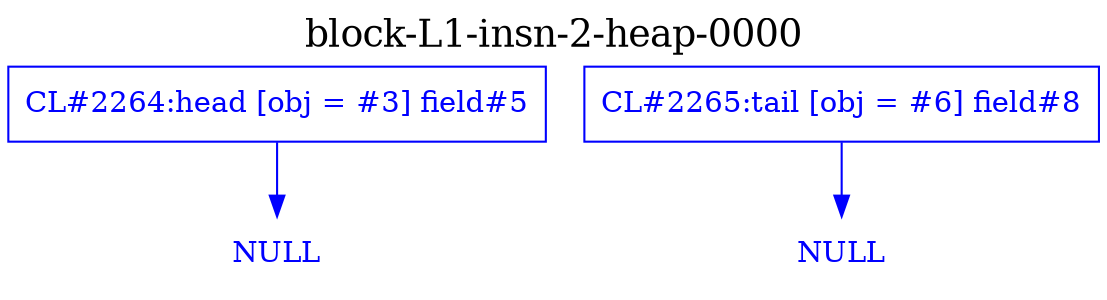 digraph "block-L1-insn-2-heap-0000" {
	label=<<FONT POINT-SIZE="18">block-L1-insn-2-heap-0000</FONT>>;
	clusterrank=local;
	labelloc=t;
	"3" [shape=box, color=blue, fontcolor=blue, label="CL#2264:head [obj = #3] field#5"];
	"6" [shape=box, color=blue, fontcolor=blue, label="CL#2265:tail [obj = #6] field#8"];
	"lonely1" [shape=plaintext, fontcolor=blue, label="NULL"];
	"3" -> "lonely1" [color=blue, fontcolor=blue];
	"lonely2" [shape=plaintext, fontcolor=blue, label="NULL"];
	"6" -> "lonely2" [color=blue, fontcolor=blue];
}
